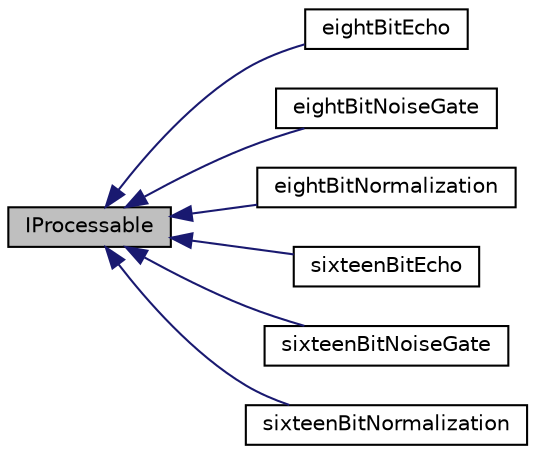 digraph "IProcessable"
{
  edge [fontname="Helvetica",fontsize="10",labelfontname="Helvetica",labelfontsize="10"];
  node [fontname="Helvetica",fontsize="10",shape=record];
  rankdir="LR";
  Node0 [label="IProcessable",height=0.2,width=0.4,color="black", fillcolor="grey75", style="filled", fontcolor="black"];
  Node0 -> Node1 [dir="back",color="midnightblue",fontsize="10",style="solid",fontname="Helvetica"];
  Node1 [label="eightBitEcho",height=0.2,width=0.4,color="black", fillcolor="white", style="filled",URL="$d8/d3f/classeightBitEcho.html"];
  Node0 -> Node2 [dir="back",color="midnightblue",fontsize="10",style="solid",fontname="Helvetica"];
  Node2 [label="eightBitNoiseGate",height=0.2,width=0.4,color="black", fillcolor="white", style="filled",URL="$d6/d81/classeightBitNoiseGate.html"];
  Node0 -> Node3 [dir="back",color="midnightblue",fontsize="10",style="solid",fontname="Helvetica"];
  Node3 [label="eightBitNormalization",height=0.2,width=0.4,color="black", fillcolor="white", style="filled",URL="$d4/dbc/classeightBitNormalization.html"];
  Node0 -> Node4 [dir="back",color="midnightblue",fontsize="10",style="solid",fontname="Helvetica"];
  Node4 [label="sixteenBitEcho",height=0.2,width=0.4,color="black", fillcolor="white", style="filled",URL="$da/d9c/classsixteenBitEcho.html"];
  Node0 -> Node5 [dir="back",color="midnightblue",fontsize="10",style="solid",fontname="Helvetica"];
  Node5 [label="sixteenBitNoiseGate",height=0.2,width=0.4,color="black", fillcolor="white", style="filled",URL="$dd/d67/classsixteenBitNoiseGate.html"];
  Node0 -> Node6 [dir="back",color="midnightblue",fontsize="10",style="solid",fontname="Helvetica"];
  Node6 [label="sixteenBitNormalization",height=0.2,width=0.4,color="black", fillcolor="white", style="filled",URL="$d7/d4f/classsixteenBitNormalization.html"];
}
